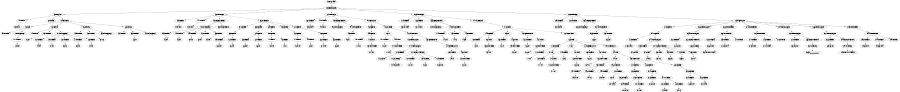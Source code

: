 digraph G {
	size="6,6"
	i4__IDENT -> i5__Vetor
	i3__CLASSE -> i4__IDENT
	i3__CLASSE -> i6__NONE
	i8__VAR -> i9__NONE
	i11__IDENT -> i12__vet
	i10__LISTA_VAR -> i11__IDENT
	i8__VAR -> i10__LISTA_VAR
	i7__MEMBROS -> i8__VAR
	i13__FUNC -> i14__NONE
	i15__IDENT -> i16__V
	i13__FUNC -> i15__IDENT
	i18__IDENT -> i19__a
	i17__LISTA_ARGS -> i18__IDENT
	i20__IDENT -> i21__b
	i17__LISTA_ARGS -> i20__IDENT
	i22__IDENT -> i23__c
	i17__LISTA_ARGS -> i22__IDENT
	i24__IDENT -> i25__d
	i17__LISTA_ARGS -> i24__IDENT
	i26__IDENT -> i27__e
	i17__LISTA_ARGS -> i26__IDENT
	i13__FUNC -> i17__LISTA_ARGS
	i7__MEMBROS -> i13__FUNC
	i28__FUNC -> i29__NONE
	i30__IDENT -> i31__p
	i28__FUNC -> i30__IDENT
	i28__FUNC -> i32__LISTA_ARGS
	i7__MEMBROS -> i28__FUNC
	i33__FUNC -> i34__NONE
	i35__IDENT -> i36__o
	i33__FUNC -> i35__IDENT
	i33__FUNC -> i37__LISTA_ARGS
	i7__MEMBROS -> i33__FUNC
	i3__CLASSE -> i7__MEMBROS
	i2__DEFINICOES -> i3__CLASSE
	i39__IDENT -> i40__Vetor
	i38__FUNCAO -> i39__IDENT
	i41__IDENT -> i42__Vetor
	i38__FUNCAO -> i41__IDENT
	i45__IDENT -> i46__a
	i44__LISTA_ARGS -> i45__IDENT
	i47__IDENT -> i48__b
	i44__LISTA_ARGS -> i47__IDENT
	i49__IDENT -> i50__c
	i44__LISTA_ARGS -> i49__IDENT
	i51__IDENT -> i52__d
	i44__LISTA_ARGS -> i51__IDENT
	i53__IDENT -> i54__e
	i44__LISTA_ARGS -> i53__IDENT
	i43__PARAMETROS -> i44__LISTA_ARGS
	i43__PARAMETROS -> i55__LISTA_TEMP
	i38__FUNCAO -> i43__PARAMETROS
	i59__IDENT -> i60__vet
	i58__ATRIB -> i59__IDENT
	i61__IDENT -> i62__a
	i58__ATRIB -> i61__IDENT
	i57__ATRIB -> i58__ATRIB
	i56__SEQ_COM -> i57__ATRIB
	i65__IDENT -> i66__vet
	i64__ATRIB -> i65__IDENT
	i67__IDENT -> i68__b
	i64__ATRIB -> i67__IDENT
	i63__ATRIB -> i64__ATRIB
	i56__SEQ_COM -> i63__ATRIB
	i71__IDENT -> i72__vet
	i70__ATRIB -> i71__IDENT
	i73__IDENT -> i74__c
	i70__ATRIB -> i73__IDENT
	i69__ATRIB -> i70__ATRIB
	i56__SEQ_COM -> i69__ATRIB
	i77__IDENT -> i78__vet
	i76__ATRIB -> i77__IDENT
	i79__IDENT -> i80__d
	i76__ATRIB -> i79__IDENT
	i75__ATRIB -> i76__ATRIB
	i56__SEQ_COM -> i75__ATRIB
	i83__IDENT -> i84__vet
	i82__ATRIB -> i83__IDENT
	i85__IDENT -> i86__e
	i82__ATRIB -> i85__IDENT
	i81__ATRIB -> i82__ATRIB
	i56__SEQ_COM -> i81__ATRIB
	i38__FUNCAO -> i56__SEQ_COM
	i2__DEFINICOES -> i38__FUNCAO
	i88__IDENT -> i89__printa
	i87__FUNCAO -> i88__IDENT
	i90__IDENT -> i91__Vetor
	i87__FUNCAO -> i90__IDENT
	i92__PARAMETROS -> i93__LISTA_ARGS
	i95__IDENT -> i96__i
	i94__LISTA_TEMP -> i95__IDENT
	i92__PARAMETROS -> i94__LISTA_TEMP
	i87__FUNCAO -> i92__PARAMETROS
	i100__IDENT -> i101__i
	i99__ATRIB -> i100__IDENT
	i103__NUMBER -> i104__0
	i102__INT -> i103__NUMBER
	i99__ATRIB -> i102__INT
	i98__ATRIB -> i99__ATRIB
	i97__SEQ_COM -> i98__ATRIB
	i107__IDENT -> i108__i
	"i106__<" -> i107__IDENT
	i110__NUMBER -> i111__5
	i109__INT -> i110__NUMBER
	"i106__<" -> i109__INT
	i105__WHILE -> "i106__<"
	i115__IDENT -> i116__print
	i114__FUNC_CALL -> i115__IDENT
	i118__STRING -> "i119__posicao "
	i117__ARGUMENTOS -> i118__STRING
	i120__IDENT -> i121__i
	i117__ARGUMENTOS -> i120__IDENT
	i122__STRING -> i123__:" "
	i117__ARGUMENTOS -> i122__STRING
	i124__VETOR -> i125__vet
	i117__ARGUMENTOS -> i124__VETOR
	i114__FUNC_CALL -> i117__ARGUMENTOS
	i113__FUNC_CALL -> i114__FUNC_CALL
	i112__SEQ_COM -> i113__FUNC_CALL
	i128__IDENT -> i129__i
	i127__ATRIBCOMP -> i128__IDENT
	i131__NUMBER -> i132__1
	i130__INT -> i131__NUMBER
	i127__ATRIBCOMP -> i130__INT
	i126__ATRIBCOMP -> i127__ATRIBCOMP
	i112__SEQ_COM -> i126__ATRIBCOMP
	i105__WHILE -> i112__SEQ_COM
	i97__SEQ_COM -> i105__WHILE
	i87__FUNCAO -> i97__SEQ_COM
	i2__DEFINICOES -> i87__FUNCAO
	i134__IDENT -> i135__ordena
	i133__FUNCAO -> i134__IDENT
	i136__IDENT -> i137__Vetor
	i133__FUNCAO -> i136__IDENT
	i138__PARAMETROS -> i139__LISTA_ARGS
	i141__IDENT -> i142__i
	i140__LISTA_TEMP -> i141__IDENT
	i143__IDENT -> i144__j
	i140__LISTA_TEMP -> i143__IDENT
	i145__IDENT -> i146__a
	i140__LISTA_TEMP -> i145__IDENT
	i138__PARAMETROS -> i140__LISTA_TEMP
	i133__FUNCAO -> i138__PARAMETROS
	i150__IDENT -> i151__i
	i149__ATRIB -> i150__IDENT
	i153__NUMBER -> i154__0
	i152__INT -> i153__NUMBER
	i149__ATRIB -> i152__INT
	i148__FOR -> i149__ATRIB
	i156__IDENT -> i157__i
	"i155__<" -> i156__IDENT
	i159__NUMBER -> i160__4
	i158__INT -> i159__NUMBER
	"i155__<" -> i158__INT
	i148__FOR -> "i155__<"
	i162__IDENT -> i163__i
	i161__ATRIBCOMP -> i162__IDENT
	i165__NUMBER -> i166__1
	i164__INT -> i165__NUMBER
	i161__ATRIBCOMP -> i164__INT
	i148__FOR -> i161__ATRIBCOMP
	i170__IDENT -> i171__j
	i169__ATRIB -> i170__IDENT
	i173__IDENT -> i174__i
	"i172__+" -> i173__IDENT
	i176__NUMBER -> i177__1
	i175__INT -> i176__NUMBER
	"i172__+" -> i175__INT
	i169__ATRIB -> "i172__+"
	i168__FOR -> i169__ATRIB
	i179__IDENT -> i180__j
	"i178__<" -> i179__IDENT
	i182__NUMBER -> i183__5
	i181__INT -> i182__NUMBER
	"i178__<" -> i181__INT
	i168__FOR -> "i178__<"
	i185__IDENT -> i186__j
	i184__ATRIBCOMP -> i185__IDENT
	i188__NUMBER -> i189__1
	i187__INT -> i188__NUMBER
	i184__ATRIBCOMP -> i187__INT
	i168__FOR -> i184__ATRIBCOMP
	i194__IDENT -> i195__vet
	i193__VETOR -> i194__IDENT
	i196__IDENT -> i197__j
	i193__VETOR -> i196__IDENT
	"i192__<" -> i193__VETOR
	i199__IDENT -> i200__vet
	i198__VETOR -> i199__IDENT
	i201__IDENT -> i202__i
	i198__VETOR -> i201__IDENT
	"i192__<" -> i198__VETOR
	i191__IF -> "i192__<"
	i206__IDENT -> i207__aux
	i205__ATRIB -> i206__IDENT
	i209__IDENT -> i210__vet
	i208__VETOR -> i209__IDENT
	i211__IDENT -> i212__i
	i208__VETOR -> i211__IDENT
	i205__ATRIB -> i208__VETOR
	i204__ATRIB -> i205__ATRIB
	i203__SEQ_COM -> i204__ATRIB
	i215__IDENT -> i216__vet
	i214__ATRIB -> i215__IDENT
	i218__IDENT -> i219__vet
	i217__VETOR -> i218__IDENT
	i220__IDENT -> i221__j
	i217__VETOR -> i220__IDENT
	i214__ATRIB -> i217__VETOR
	i213__ATRIB -> i214__ATRIB
	i203__SEQ_COM -> i213__ATRIB
	i224__IDENT -> i225__vet
	i223__ATRIB -> i224__IDENT
	i226__IDENT -> i227__aux
	i223__ATRIB -> i226__IDENT
	i222__ATRIB -> i223__ATRIB
	i203__SEQ_COM -> i222__ATRIB
	i191__IF -> i203__SEQ_COM
	i190__SEQ_COM -> i191__IF
	i168__FOR -> i190__SEQ_COM
	i167__SEQ_COM -> i168__FOR
	i148__FOR -> i167__SEQ_COM
	i147__SEQ_COM -> i148__FOR
	i133__FUNCAO -> i147__SEQ_COM
	i2__DEFINICOES -> i133__FUNCAO
	i229__IDENT -> i230__main
	i228__FUNCAO -> i229__IDENT
	i228__FUNCAO -> i231__NONE
	i232__PARAMETROS -> i233__LISTA_ARGS
	i235__IDENT -> i236__v
	i234__LISTA_TEMP -> i235__IDENT
	i237__IDENT -> i238__i
	i234__LISTA_TEMP -> i237__IDENT
	i232__PARAMETROS -> i234__LISTA_TEMP
	i228__FUNCAO -> i232__PARAMETROS
	i242__IDENT -> i243__vetor
	i241__ATRIB -> i242__IDENT
	i245__IDENT -> i246__Vetor
	i244__FUNC_CALL -> i245__IDENT
	i248__INT -> i249__5
	i247__ARGUMENTOS -> i248__INT
	i250__INT -> i251__2
	i247__ARGUMENTOS -> i250__INT
	i252__INT -> i253__3
	i247__ARGUMENTOS -> i252__INT
	i254__INT -> i255__1
	i247__ARGUMENTOS -> i254__INT
	i256__INT -> i257__4
	i247__ARGUMENTOS -> i256__INT
	i244__FUNC_CALL -> i247__ARGUMENTOS
	i241__ATRIB -> i244__FUNC_CALL
	i240__ATRIB -> i241__ATRIB
	i239__SEQ_COM -> i240__ATRIB
	i260__IDENT -> i261__print
	i259__FUNC_CALL -> i260__IDENT
	i263__STRING -> "i264__Vetor Normal"
	i262__ARGUMENTOS -> i263__STRING
	i259__FUNC_CALL -> i262__ARGUMENTOS
	i258__FUNC_CALL -> i259__FUNC_CALL
	i239__SEQ_COM -> i258__FUNC_CALL
	i267__IDENT -> i268__vetor
	i266__PONTEIRO -> i267__IDENT
	i269__IDENT -> i270__printa
	i266__PONTEIRO -> i269__IDENT
	i266__PONTEIRO -> i271__NONE
	i265__PONTEIRO -> i266__PONTEIRO
	i239__SEQ_COM -> i265__PONTEIRO
	i274__IDENT -> i275__vetor
	i273__PONTEIRO -> i274__IDENT
	i276__IDENT -> i277__ordena
	i273__PONTEIRO -> i276__IDENT
	i273__PONTEIRO -> i278__NONE
	i272__PONTEIRO -> i273__PONTEIRO
	i239__SEQ_COM -> i272__PONTEIRO
	i281__IDENT -> i282__print
	i280__FUNC_CALL -> i281__IDENT
	i284__STRING -> "i285__----------------------"
	i283__ARGUMENTOS -> i284__STRING
	i280__FUNC_CALL -> i283__ARGUMENTOS
	i279__FUNC_CALL -> i280__FUNC_CALL
	i239__SEQ_COM -> i279__FUNC_CALL
	i288__IDENT -> i289__print
	i287__FUNC_CALL -> i288__IDENT
	i291__STRING -> "i292__Vetor Ordenado"
	i290__ARGUMENTOS -> i291__STRING
	i287__FUNC_CALL -> i290__ARGUMENTOS
	i286__FUNC_CALL -> i287__FUNC_CALL
	i239__SEQ_COM -> i286__FUNC_CALL
	i295__IDENT -> i296__vetor
	i294__PONTEIRO -> i295__IDENT
	i297__IDENT -> i298__printa
	i294__PONTEIRO -> i297__IDENT
	i294__PONTEIRO -> i299__NONE
	i293__PONTEIRO -> i294__PONTEIRO
	i239__SEQ_COM -> i293__PONTEIRO
	i228__FUNCAO -> i239__SEQ_COM
	i2__DEFINICOES -> i228__FUNCAO
	i1__Programa -> i2__DEFINICOES
}
